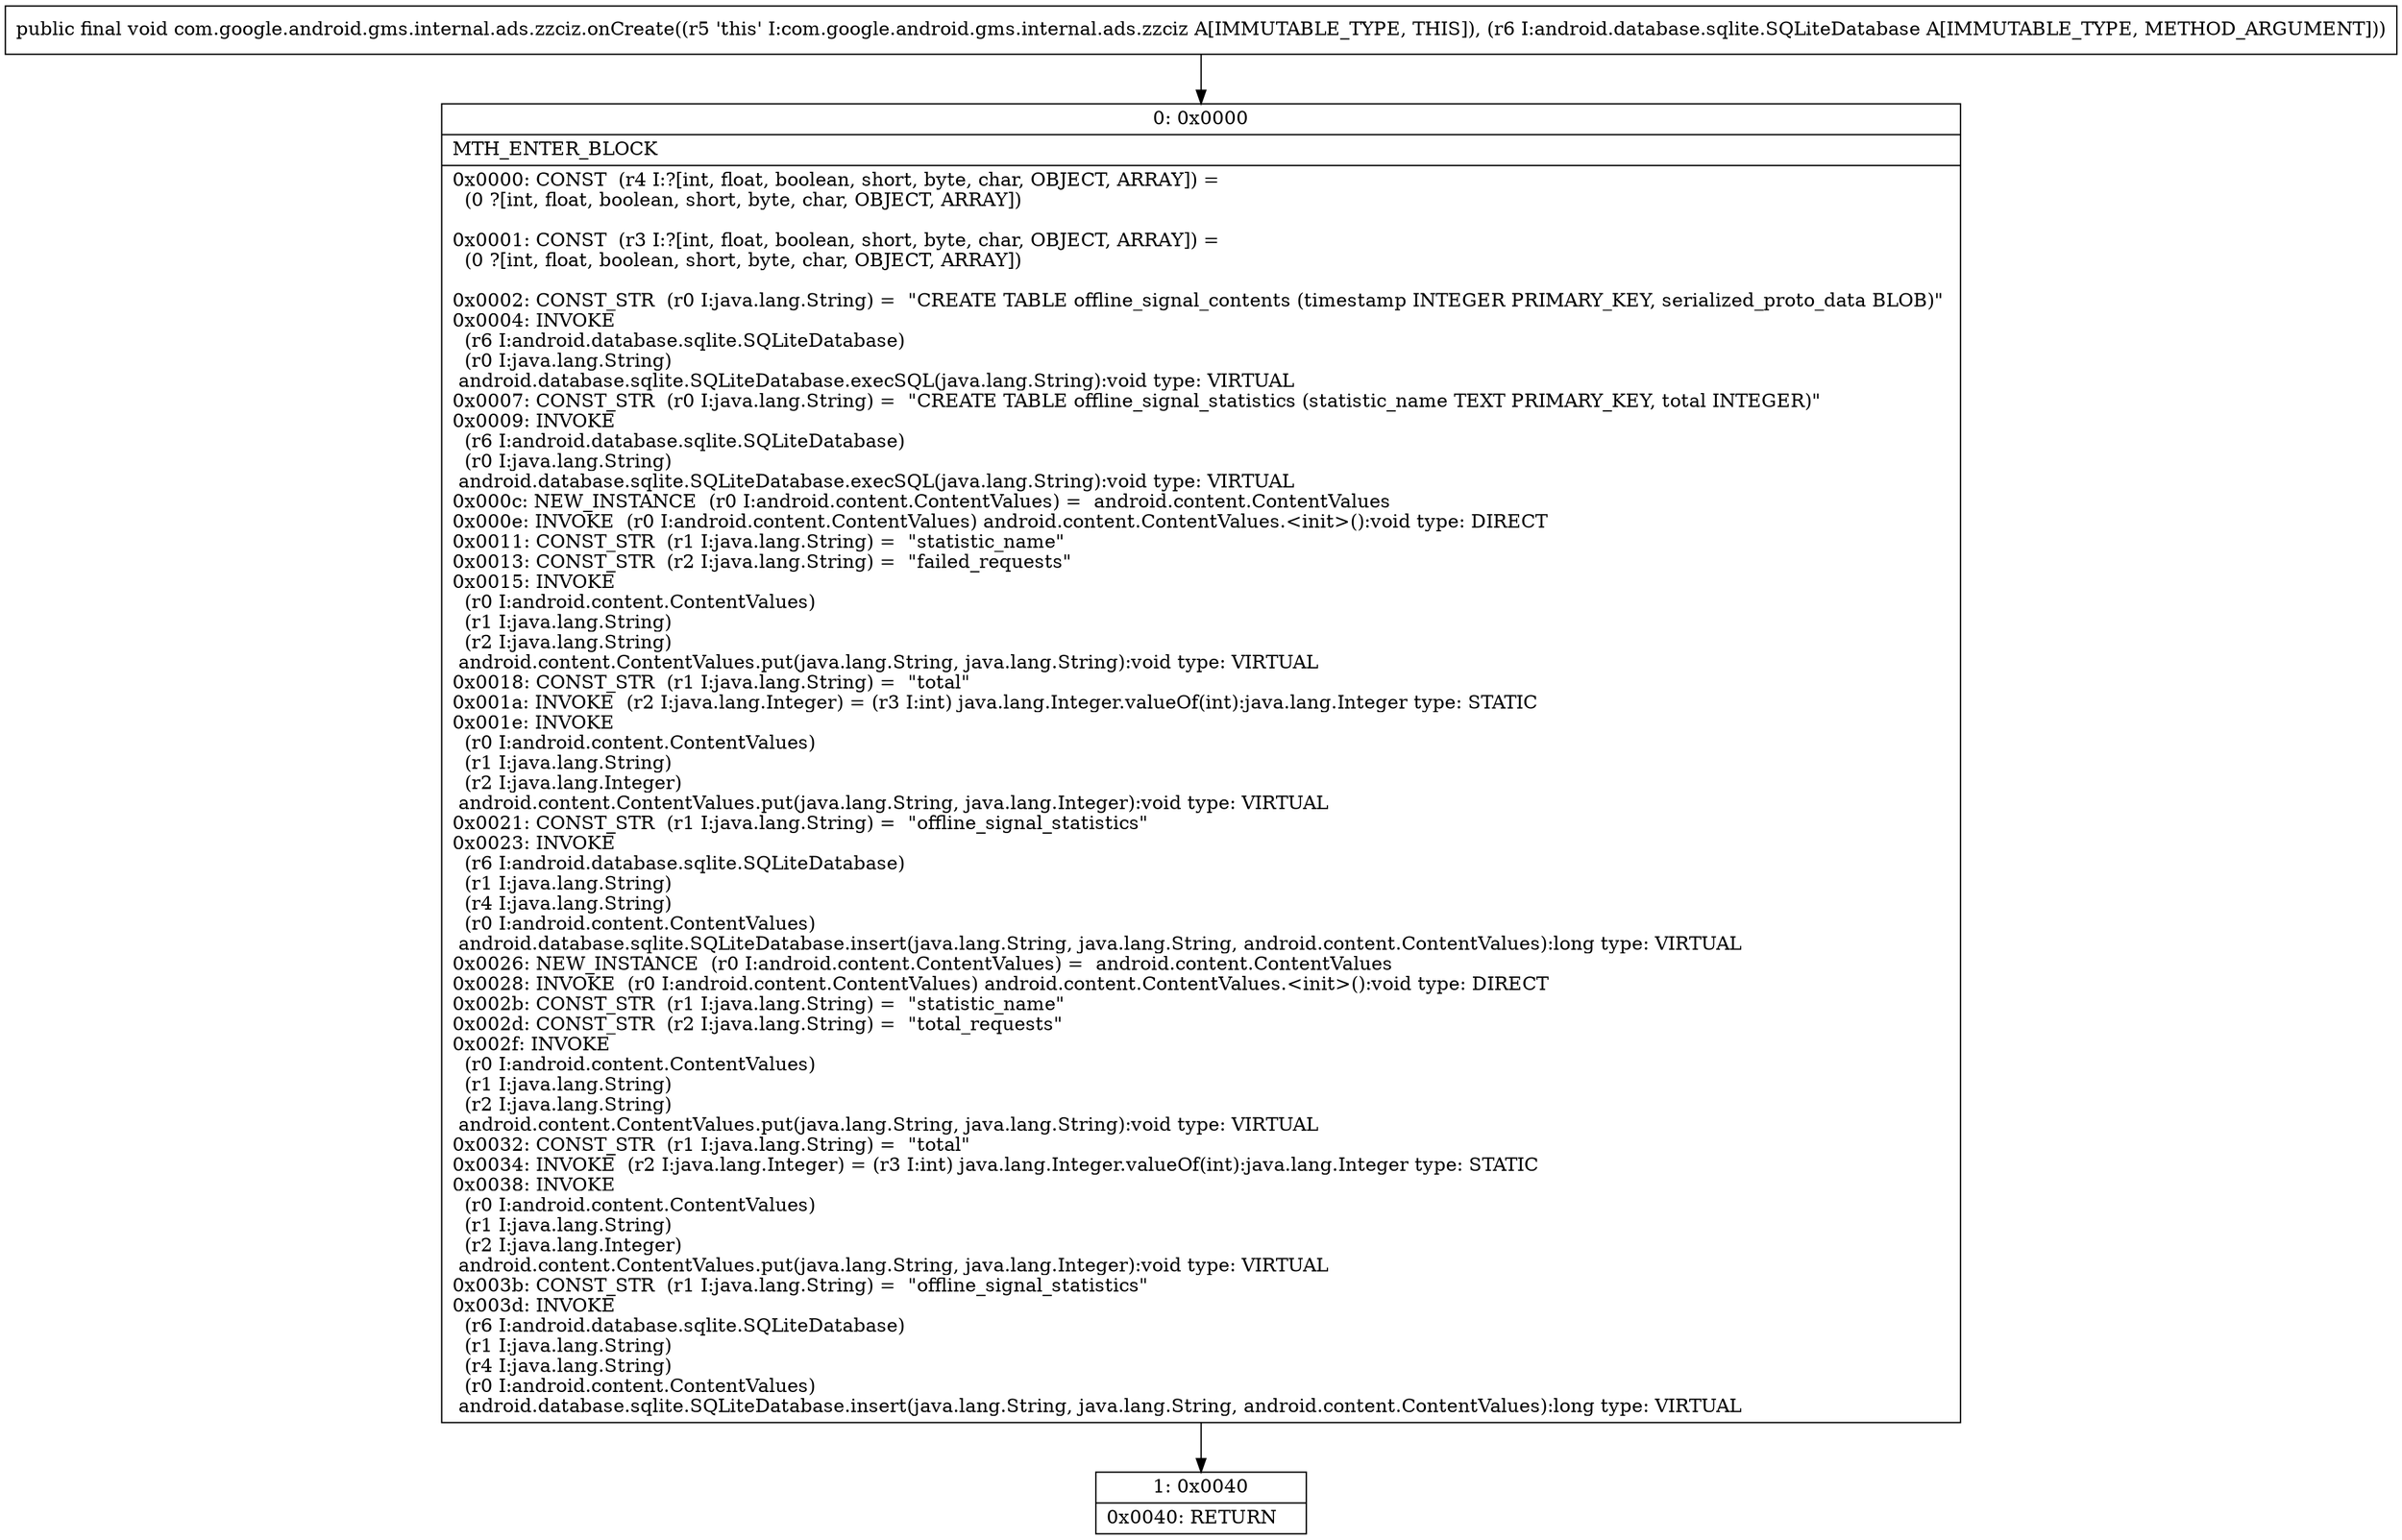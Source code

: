 digraph "CFG forcom.google.android.gms.internal.ads.zzciz.onCreate(Landroid\/database\/sqlite\/SQLiteDatabase;)V" {
Node_0 [shape=record,label="{0\:\ 0x0000|MTH_ENTER_BLOCK\l|0x0000: CONST  (r4 I:?[int, float, boolean, short, byte, char, OBJECT, ARRAY]) = \l  (0 ?[int, float, boolean, short, byte, char, OBJECT, ARRAY])\l \l0x0001: CONST  (r3 I:?[int, float, boolean, short, byte, char, OBJECT, ARRAY]) = \l  (0 ?[int, float, boolean, short, byte, char, OBJECT, ARRAY])\l \l0x0002: CONST_STR  (r0 I:java.lang.String) =  \"CREATE TABLE offline_signal_contents (timestamp INTEGER PRIMARY_KEY, serialized_proto_data BLOB)\" \l0x0004: INVOKE  \l  (r6 I:android.database.sqlite.SQLiteDatabase)\l  (r0 I:java.lang.String)\l android.database.sqlite.SQLiteDatabase.execSQL(java.lang.String):void type: VIRTUAL \l0x0007: CONST_STR  (r0 I:java.lang.String) =  \"CREATE TABLE offline_signal_statistics (statistic_name TEXT PRIMARY_KEY, total INTEGER)\" \l0x0009: INVOKE  \l  (r6 I:android.database.sqlite.SQLiteDatabase)\l  (r0 I:java.lang.String)\l android.database.sqlite.SQLiteDatabase.execSQL(java.lang.String):void type: VIRTUAL \l0x000c: NEW_INSTANCE  (r0 I:android.content.ContentValues) =  android.content.ContentValues \l0x000e: INVOKE  (r0 I:android.content.ContentValues) android.content.ContentValues.\<init\>():void type: DIRECT \l0x0011: CONST_STR  (r1 I:java.lang.String) =  \"statistic_name\" \l0x0013: CONST_STR  (r2 I:java.lang.String) =  \"failed_requests\" \l0x0015: INVOKE  \l  (r0 I:android.content.ContentValues)\l  (r1 I:java.lang.String)\l  (r2 I:java.lang.String)\l android.content.ContentValues.put(java.lang.String, java.lang.String):void type: VIRTUAL \l0x0018: CONST_STR  (r1 I:java.lang.String) =  \"total\" \l0x001a: INVOKE  (r2 I:java.lang.Integer) = (r3 I:int) java.lang.Integer.valueOf(int):java.lang.Integer type: STATIC \l0x001e: INVOKE  \l  (r0 I:android.content.ContentValues)\l  (r1 I:java.lang.String)\l  (r2 I:java.lang.Integer)\l android.content.ContentValues.put(java.lang.String, java.lang.Integer):void type: VIRTUAL \l0x0021: CONST_STR  (r1 I:java.lang.String) =  \"offline_signal_statistics\" \l0x0023: INVOKE  \l  (r6 I:android.database.sqlite.SQLiteDatabase)\l  (r1 I:java.lang.String)\l  (r4 I:java.lang.String)\l  (r0 I:android.content.ContentValues)\l android.database.sqlite.SQLiteDatabase.insert(java.lang.String, java.lang.String, android.content.ContentValues):long type: VIRTUAL \l0x0026: NEW_INSTANCE  (r0 I:android.content.ContentValues) =  android.content.ContentValues \l0x0028: INVOKE  (r0 I:android.content.ContentValues) android.content.ContentValues.\<init\>():void type: DIRECT \l0x002b: CONST_STR  (r1 I:java.lang.String) =  \"statistic_name\" \l0x002d: CONST_STR  (r2 I:java.lang.String) =  \"total_requests\" \l0x002f: INVOKE  \l  (r0 I:android.content.ContentValues)\l  (r1 I:java.lang.String)\l  (r2 I:java.lang.String)\l android.content.ContentValues.put(java.lang.String, java.lang.String):void type: VIRTUAL \l0x0032: CONST_STR  (r1 I:java.lang.String) =  \"total\" \l0x0034: INVOKE  (r2 I:java.lang.Integer) = (r3 I:int) java.lang.Integer.valueOf(int):java.lang.Integer type: STATIC \l0x0038: INVOKE  \l  (r0 I:android.content.ContentValues)\l  (r1 I:java.lang.String)\l  (r2 I:java.lang.Integer)\l android.content.ContentValues.put(java.lang.String, java.lang.Integer):void type: VIRTUAL \l0x003b: CONST_STR  (r1 I:java.lang.String) =  \"offline_signal_statistics\" \l0x003d: INVOKE  \l  (r6 I:android.database.sqlite.SQLiteDatabase)\l  (r1 I:java.lang.String)\l  (r4 I:java.lang.String)\l  (r0 I:android.content.ContentValues)\l android.database.sqlite.SQLiteDatabase.insert(java.lang.String, java.lang.String, android.content.ContentValues):long type: VIRTUAL \l}"];
Node_1 [shape=record,label="{1\:\ 0x0040|0x0040: RETURN   \l}"];
MethodNode[shape=record,label="{public final void com.google.android.gms.internal.ads.zzciz.onCreate((r5 'this' I:com.google.android.gms.internal.ads.zzciz A[IMMUTABLE_TYPE, THIS]), (r6 I:android.database.sqlite.SQLiteDatabase A[IMMUTABLE_TYPE, METHOD_ARGUMENT])) }"];
MethodNode -> Node_0;
Node_0 -> Node_1;
}


